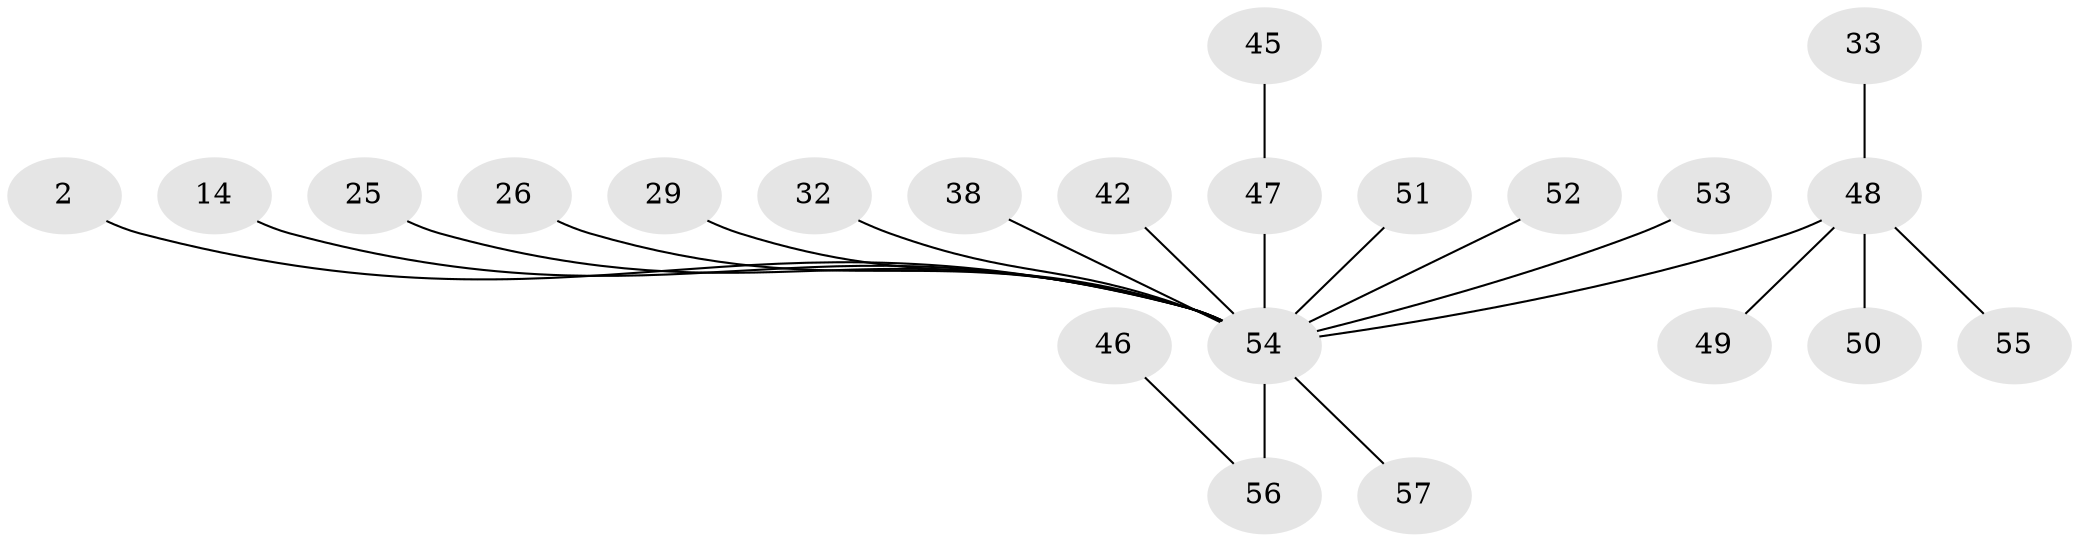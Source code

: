 // original degree distribution, {18: 0.017543859649122806, 2: 0.24561403508771928, 7: 0.05263157894736842, 13: 0.017543859649122806, 1: 0.42105263157894735, 4: 0.03508771929824561, 12: 0.017543859649122806, 3: 0.15789473684210525, 5: 0.017543859649122806, 8: 0.017543859649122806}
// Generated by graph-tools (version 1.1) at 2025/51/03/04/25 21:51:16]
// undirected, 22 vertices, 21 edges
graph export_dot {
graph [start="1"]
  node [color=gray90,style=filled];
  2;
  14;
  25;
  26;
  29;
  32;
  33;
  38 [super="+35"];
  42;
  45;
  46;
  47 [super="+3+22+30+31+39"];
  48 [super="+4+36+12+20+44"];
  49 [super="+37"];
  50;
  51;
  52 [super="+7"];
  53;
  54 [super="+6+8+28+41+34+11+18+19"];
  55;
  56 [super="+43+40"];
  57 [super="+17"];
  2 -- 54 [weight=2];
  14 -- 54 [weight=3];
  25 -- 54;
  26 -- 54;
  29 -- 54;
  32 -- 54;
  33 -- 48;
  38 -- 54 [weight=2];
  42 -- 54;
  45 -- 47;
  46 -- 56;
  47 -- 54 [weight=5];
  48 -- 54 [weight=8];
  48 -- 55;
  48 -- 49;
  48 -- 50;
  51 -- 54;
  52 -- 54;
  53 -- 54;
  54 -- 57 [weight=2];
  54 -- 56 [weight=6];
}
